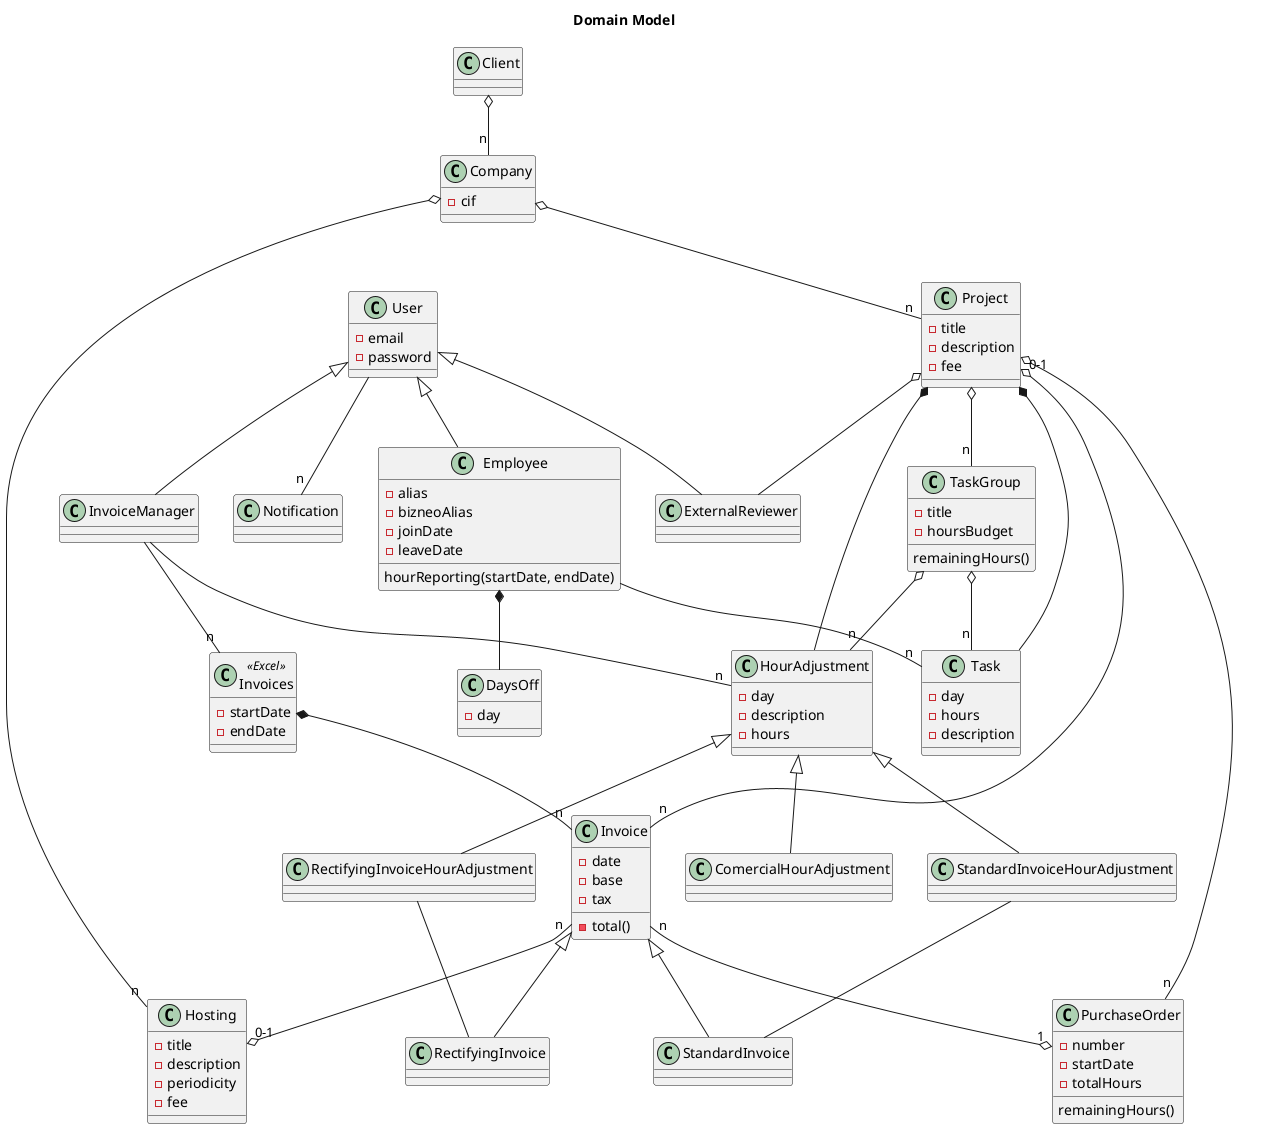 @startuml
title Domain Model
class HourAdjustment
class Invoice
class RectifyingInvoice
class InvoiceManager
class Notification
class Employee{
- alias
- bizneoAlias
- joinDate
- leaveDate
hourReporting(startDate, endDate)
}
class Hosting{
- title
- description
- periodicity
- fee
}
class Project{
- title
- description
- fee
}
class PurchaseOrder{
- number
- startDate
- totalHours
remainingHours()
}
class Task{
- day
- hours
- description
}
class HourAdjustment{
- day
- description
- hours
}
class TaskGroup{
- title
- hoursBudget
remainingHours()
}
class Invoice {
- date
- base
- tax
- total()
}
class Company{
- cif
}
class DaysOff{
- day
}
class Invoices <<Excel>> {
- startDate
- endDate
}
class User {
- email
- password
}
User <|-- Employee
User <|-- ExternalReviewer
User <|-- InvoiceManager
User -- “n” Notification
Client o-- “n” Company
Project o-- ExternalReviewer
Project o-- “n” TaskGroup
Project o-- “n” PurchaseOrder
TaskGroup o-- “n” Task
TaskGroup o-- “n” HourAdjustment
Invoices  *-- “n” Invoice
InvoiceManager -- “n” Invoices
InvoiceManager -- “n” HourAdjustment
Company o-- “n” Project
Company o-- “n” Hosting
Project *-- Task
Project *-- HourAdjustment
Project “0-1" o-- “n” Invoice
Employee -- “n” Task
Invoice <|-- RectifyingInvoice
Invoice <|-- StandardInvoice
Invoice “n” --o “1" PurchaseOrder
Invoice “n” --o “0-1" Hosting
HourAdjustment <|-- StandardInvoiceHourAdjustment
HourAdjustment <|-- ComercialHourAdjustment
HourAdjustment <|-- RectifyingInvoiceHourAdjustment
RectifyingInvoiceHourAdjustment -- RectifyingInvoice
StandardInvoiceHourAdjustment -- StandardInvoice
Employee *-- DaysOff
@enduml